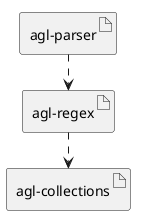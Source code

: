 @startuml
!pragma layout smetana

artifact "agl-collections" as collections
artifact "agl-regex" as regex

artifact "agl-parser" as parser

'dashed - api dependency
'dotted - impl dependency

regex -[dashed]-> collections
parser -[dashed]-> regex



@enduml